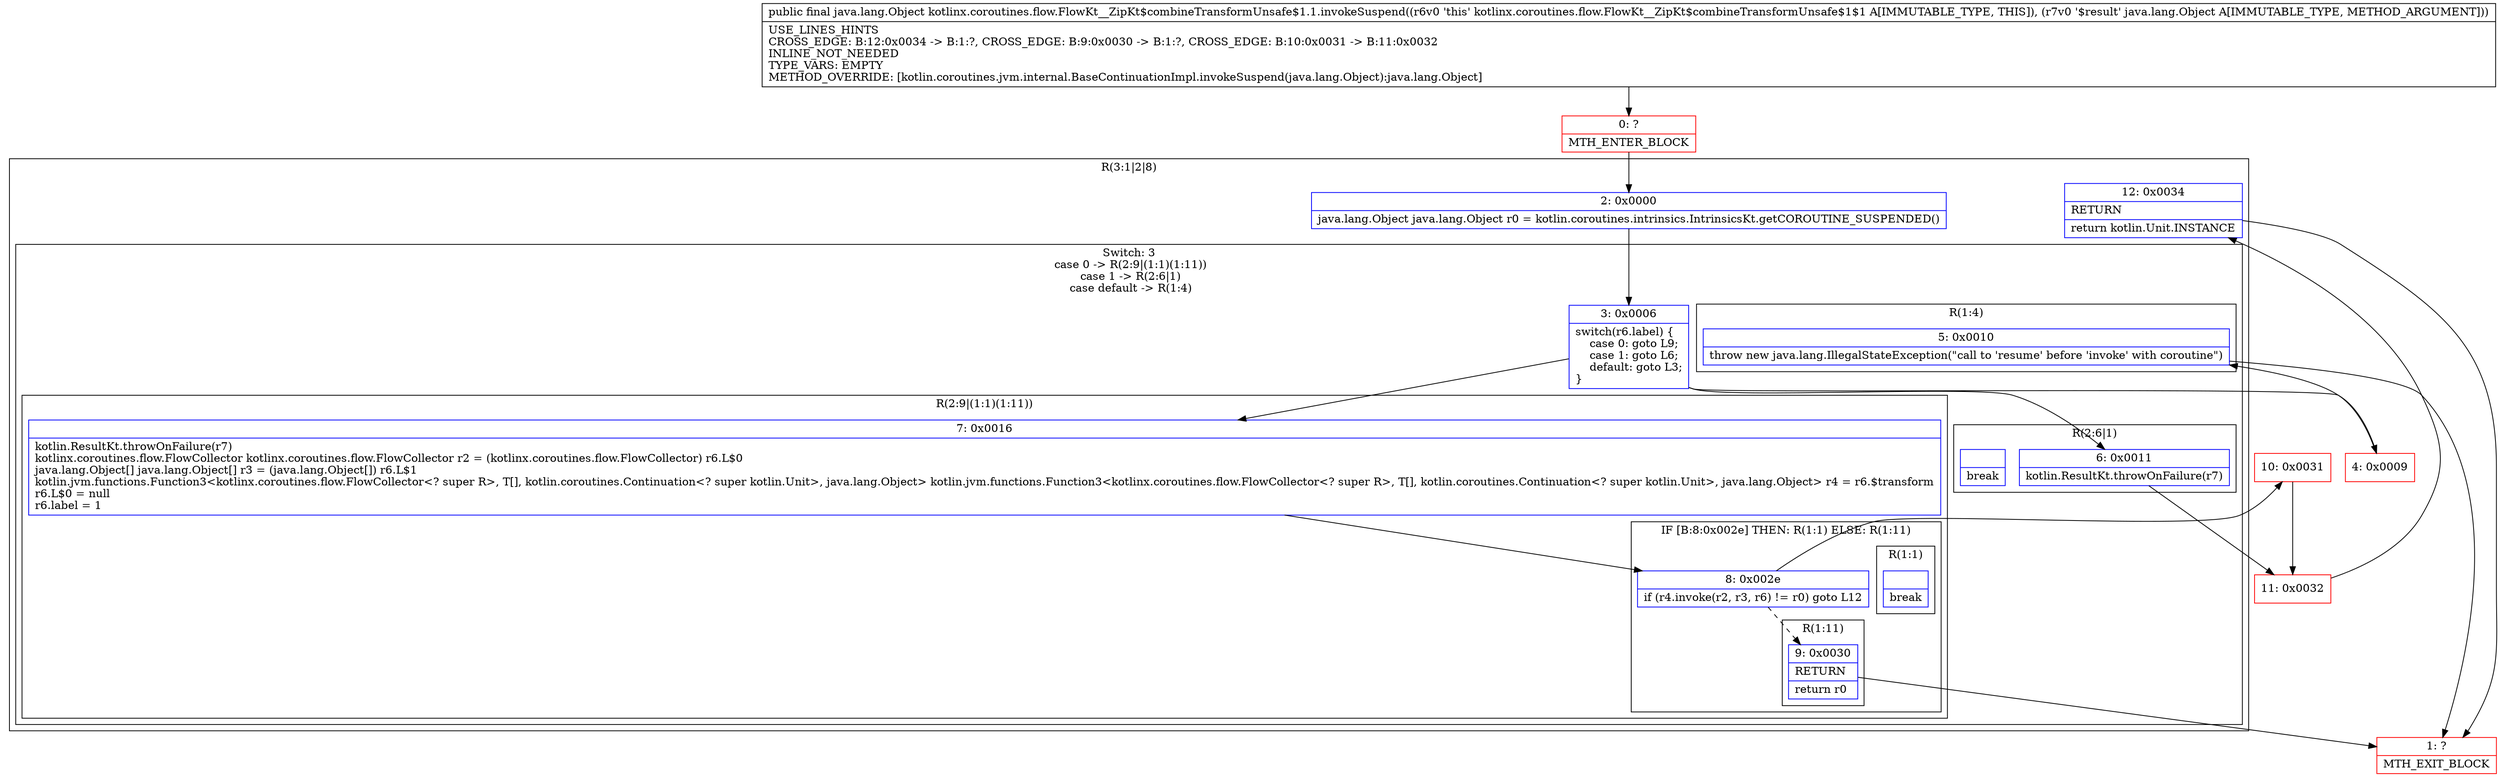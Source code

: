 digraph "CFG forkotlinx.coroutines.flow.FlowKt__ZipKt$combineTransformUnsafe$1.1.invokeSuspend(Ljava\/lang\/Object;)Ljava\/lang\/Object;" {
subgraph cluster_Region_1980849846 {
label = "R(3:1|2|8)";
node [shape=record,color=blue];
Node_2 [shape=record,label="{2\:\ 0x0000|java.lang.Object java.lang.Object r0 = kotlin.coroutines.intrinsics.IntrinsicsKt.getCOROUTINE_SUSPENDED()\l}"];
subgraph cluster_SwitchRegion_887075552 {
label = "Switch: 3
 case 0 -> R(2:9|(1:1)(1:11))
 case 1 -> R(2:6|1)
 case default -> R(1:4)";
node [shape=record,color=blue];
Node_3 [shape=record,label="{3\:\ 0x0006|switch(r6.label) \{\l    case 0: goto L9;\l    case 1: goto L6;\l    default: goto L3;\l\}\l}"];
subgraph cluster_Region_1802953503 {
label = "R(2:9|(1:1)(1:11))";
node [shape=record,color=blue];
Node_7 [shape=record,label="{7\:\ 0x0016|kotlin.ResultKt.throwOnFailure(r7)\lkotlinx.coroutines.flow.FlowCollector kotlinx.coroutines.flow.FlowCollector r2 = (kotlinx.coroutines.flow.FlowCollector) r6.L$0\ljava.lang.Object[] java.lang.Object[] r3 = (java.lang.Object[]) r6.L$1\lkotlin.jvm.functions.Function3\<kotlinx.coroutines.flow.FlowCollector\<? super R\>, T[], kotlin.coroutines.Continuation\<? super kotlin.Unit\>, java.lang.Object\> kotlin.jvm.functions.Function3\<kotlinx.coroutines.flow.FlowCollector\<? super R\>, T[], kotlin.coroutines.Continuation\<? super kotlin.Unit\>, java.lang.Object\> r4 = r6.$transform\lr6.L$0 = null\lr6.label = 1\l}"];
subgraph cluster_IfRegion_630259876 {
label = "IF [B:8:0x002e] THEN: R(1:1) ELSE: R(1:11)";
node [shape=record,color=blue];
Node_8 [shape=record,label="{8\:\ 0x002e|if (r4.invoke(r2, r3, r6) != r0) goto L12\l}"];
subgraph cluster_Region_865363707 {
label = "R(1:1)";
node [shape=record,color=blue];
Node_InsnContainer_996819826 [shape=record,label="{|break\l}"];
}
subgraph cluster_Region_2017194721 {
label = "R(1:11)";
node [shape=record,color=blue];
Node_9 [shape=record,label="{9\:\ 0x0030|RETURN\l|return r0\l}"];
}
}
}
subgraph cluster_Region_1143459393 {
label = "R(2:6|1)";
node [shape=record,color=blue];
Node_6 [shape=record,label="{6\:\ 0x0011|kotlin.ResultKt.throwOnFailure(r7)\l}"];
Node_InsnContainer_220605591 [shape=record,label="{|break\l}"];
}
subgraph cluster_Region_496312438 {
label = "R(1:4)";
node [shape=record,color=blue];
Node_5 [shape=record,label="{5\:\ 0x0010|throw new java.lang.IllegalStateException(\"call to 'resume' before 'invoke' with coroutine\")\l}"];
}
}
Node_12 [shape=record,label="{12\:\ 0x0034|RETURN\l|return kotlin.Unit.INSTANCE\l}"];
}
Node_0 [shape=record,color=red,label="{0\:\ ?|MTH_ENTER_BLOCK\l}"];
Node_4 [shape=record,color=red,label="{4\:\ 0x0009}"];
Node_1 [shape=record,color=red,label="{1\:\ ?|MTH_EXIT_BLOCK\l}"];
Node_11 [shape=record,color=red,label="{11\:\ 0x0032}"];
Node_10 [shape=record,color=red,label="{10\:\ 0x0031}"];
MethodNode[shape=record,label="{public final java.lang.Object kotlinx.coroutines.flow.FlowKt__ZipKt$combineTransformUnsafe$1.1.invokeSuspend((r6v0 'this' kotlinx.coroutines.flow.FlowKt__ZipKt$combineTransformUnsafe$1$1 A[IMMUTABLE_TYPE, THIS]), (r7v0 '$result' java.lang.Object A[IMMUTABLE_TYPE, METHOD_ARGUMENT]))  | USE_LINES_HINTS\lCROSS_EDGE: B:12:0x0034 \-\> B:1:?, CROSS_EDGE: B:9:0x0030 \-\> B:1:?, CROSS_EDGE: B:10:0x0031 \-\> B:11:0x0032\lINLINE_NOT_NEEDED\lTYPE_VARS: EMPTY\lMETHOD_OVERRIDE: [kotlin.coroutines.jvm.internal.BaseContinuationImpl.invokeSuspend(java.lang.Object):java.lang.Object]\l}"];
MethodNode -> Node_0;Node_2 -> Node_3;
Node_3 -> Node_4;
Node_3 -> Node_6;
Node_3 -> Node_7;
Node_7 -> Node_8;
Node_8 -> Node_9[style=dashed];
Node_8 -> Node_10;
Node_9 -> Node_1;
Node_6 -> Node_11;
Node_5 -> Node_1;
Node_12 -> Node_1;
Node_0 -> Node_2;
Node_4 -> Node_5;
Node_11 -> Node_12;
Node_10 -> Node_11;
}

